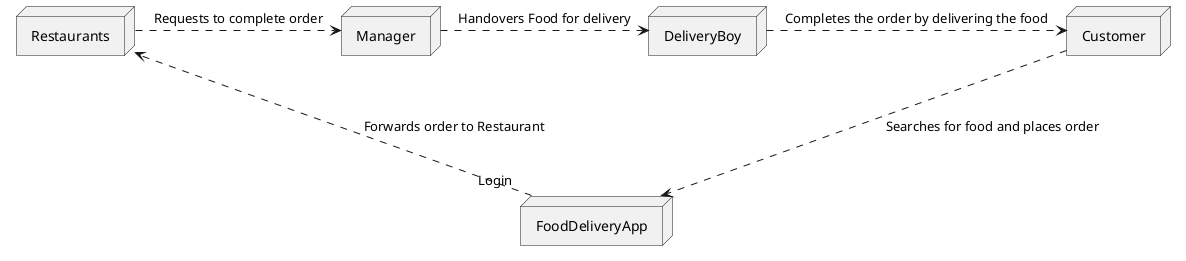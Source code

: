 @startuml deployment_diagram

node Customer
node FoodDeliveryApp
node Manager
node Restaurants
node DeliveryBoy

Customer .--> FoodDeliveryApp : "Searches for food and places order"
FoodDeliveryApp "Login".--> Restaurants : "Forwards order to Restaurant"
Restaurants .> Manager : "Requests to complete order"
Manager .> DeliveryBoy : "Handovers Food for delivery"
DeliveryBoy .>Customer : "Completes the order by delivering the food"
@enduml